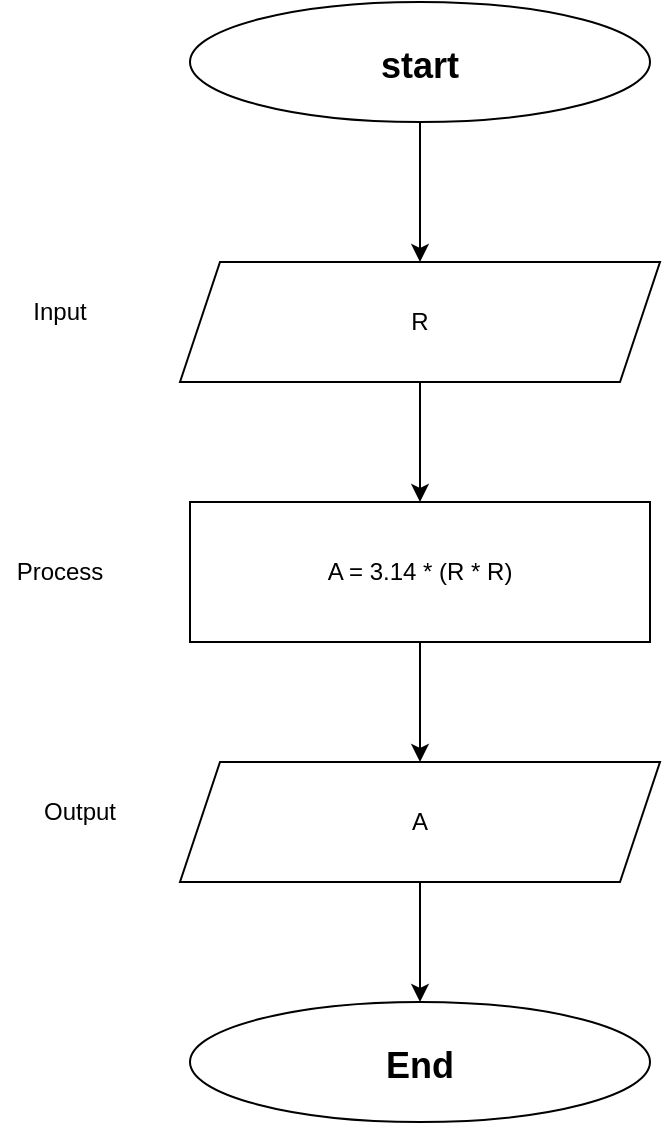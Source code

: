 <mxfile version="23.1.5" type="device">
  <diagram name="Page-1" id="HOamRKEhcgr0epngXT2c">
    <mxGraphModel dx="1434" dy="764" grid="1" gridSize="10" guides="1" tooltips="1" connect="1" arrows="1" fold="1" page="1" pageScale="1" pageWidth="850" pageHeight="1100" math="0" shadow="0">
      <root>
        <mxCell id="0" />
        <mxCell id="1" parent="0" />
        <mxCell id="oRODH1_oDBL0VGA5POtY-21" value="" style="edgeStyle=orthogonalEdgeStyle;rounded=0;orthogonalLoop=1;jettySize=auto;html=1;" edge="1" parent="1" source="oRODH1_oDBL0VGA5POtY-1" target="oRODH1_oDBL0VGA5POtY-3">
          <mxGeometry relative="1" as="geometry" />
        </mxCell>
        <mxCell id="oRODH1_oDBL0VGA5POtY-1" value="&lt;h1&gt;&lt;font style=&quot;font-size: 18px;&quot;&gt;start&lt;/font&gt;&lt;/h1&gt;" style="ellipse;whiteSpace=wrap;html=1;" vertex="1" parent="1">
          <mxGeometry x="245" y="130" width="230" height="60" as="geometry" />
        </mxCell>
        <mxCell id="oRODH1_oDBL0VGA5POtY-2" style="edgeStyle=orthogonalEdgeStyle;rounded=0;orthogonalLoop=1;jettySize=auto;html=1;exitX=0.5;exitY=1;exitDx=0;exitDy=0;" edge="1" parent="1" source="oRODH1_oDBL0VGA5POtY-1" target="oRODH1_oDBL0VGA5POtY-1">
          <mxGeometry relative="1" as="geometry" />
        </mxCell>
        <mxCell id="oRODH1_oDBL0VGA5POtY-22" value="" style="edgeStyle=orthogonalEdgeStyle;rounded=0;orthogonalLoop=1;jettySize=auto;html=1;" edge="1" parent="1" source="oRODH1_oDBL0VGA5POtY-3" target="oRODH1_oDBL0VGA5POtY-10">
          <mxGeometry relative="1" as="geometry" />
        </mxCell>
        <mxCell id="oRODH1_oDBL0VGA5POtY-3" value="R" style="shape=parallelogram;perimeter=parallelogramPerimeter;whiteSpace=wrap;html=1;fixedSize=1;" vertex="1" parent="1">
          <mxGeometry x="240" y="260" width="240" height="60" as="geometry" />
        </mxCell>
        <mxCell id="oRODH1_oDBL0VGA5POtY-6" value="Input" style="text;html=1;align=center;verticalAlign=middle;whiteSpace=wrap;rounded=0;" vertex="1" parent="1">
          <mxGeometry x="150" y="270" width="60" height="30" as="geometry" />
        </mxCell>
        <mxCell id="oRODH1_oDBL0VGA5POtY-23" value="" style="edgeStyle=orthogonalEdgeStyle;rounded=0;orthogonalLoop=1;jettySize=auto;html=1;" edge="1" parent="1" source="oRODH1_oDBL0VGA5POtY-10" target="oRODH1_oDBL0VGA5POtY-16">
          <mxGeometry relative="1" as="geometry" />
        </mxCell>
        <mxCell id="oRODH1_oDBL0VGA5POtY-10" value="A = 3.14 * (R * R)" style="rounded=0;whiteSpace=wrap;html=1;" vertex="1" parent="1">
          <mxGeometry x="245" y="380" width="230" height="70" as="geometry" />
        </mxCell>
        <mxCell id="oRODH1_oDBL0VGA5POtY-11" value="&lt;div&gt;Process&lt;/div&gt;" style="text;html=1;align=center;verticalAlign=middle;whiteSpace=wrap;rounded=0;" vertex="1" parent="1">
          <mxGeometry x="150" y="400" width="60" height="30" as="geometry" />
        </mxCell>
        <mxCell id="oRODH1_oDBL0VGA5POtY-15" value="&lt;h1&gt;&lt;font style=&quot;font-size: 18px;&quot;&gt;End&lt;/font&gt;&lt;/h1&gt;" style="ellipse;whiteSpace=wrap;html=1;" vertex="1" parent="1">
          <mxGeometry x="245" y="630" width="230" height="60" as="geometry" />
        </mxCell>
        <mxCell id="oRODH1_oDBL0VGA5POtY-24" value="" style="edgeStyle=orthogonalEdgeStyle;rounded=0;orthogonalLoop=1;jettySize=auto;html=1;" edge="1" parent="1" source="oRODH1_oDBL0VGA5POtY-16" target="oRODH1_oDBL0VGA5POtY-15">
          <mxGeometry relative="1" as="geometry" />
        </mxCell>
        <mxCell id="oRODH1_oDBL0VGA5POtY-16" value="A" style="shape=parallelogram;perimeter=parallelogramPerimeter;whiteSpace=wrap;html=1;fixedSize=1;" vertex="1" parent="1">
          <mxGeometry x="240" y="510" width="240" height="60" as="geometry" />
        </mxCell>
        <mxCell id="oRODH1_oDBL0VGA5POtY-18" value="Output" style="text;html=1;align=center;verticalAlign=middle;whiteSpace=wrap;rounded=0;" vertex="1" parent="1">
          <mxGeometry x="160" y="520" width="60" height="30" as="geometry" />
        </mxCell>
      </root>
    </mxGraphModel>
  </diagram>
</mxfile>

